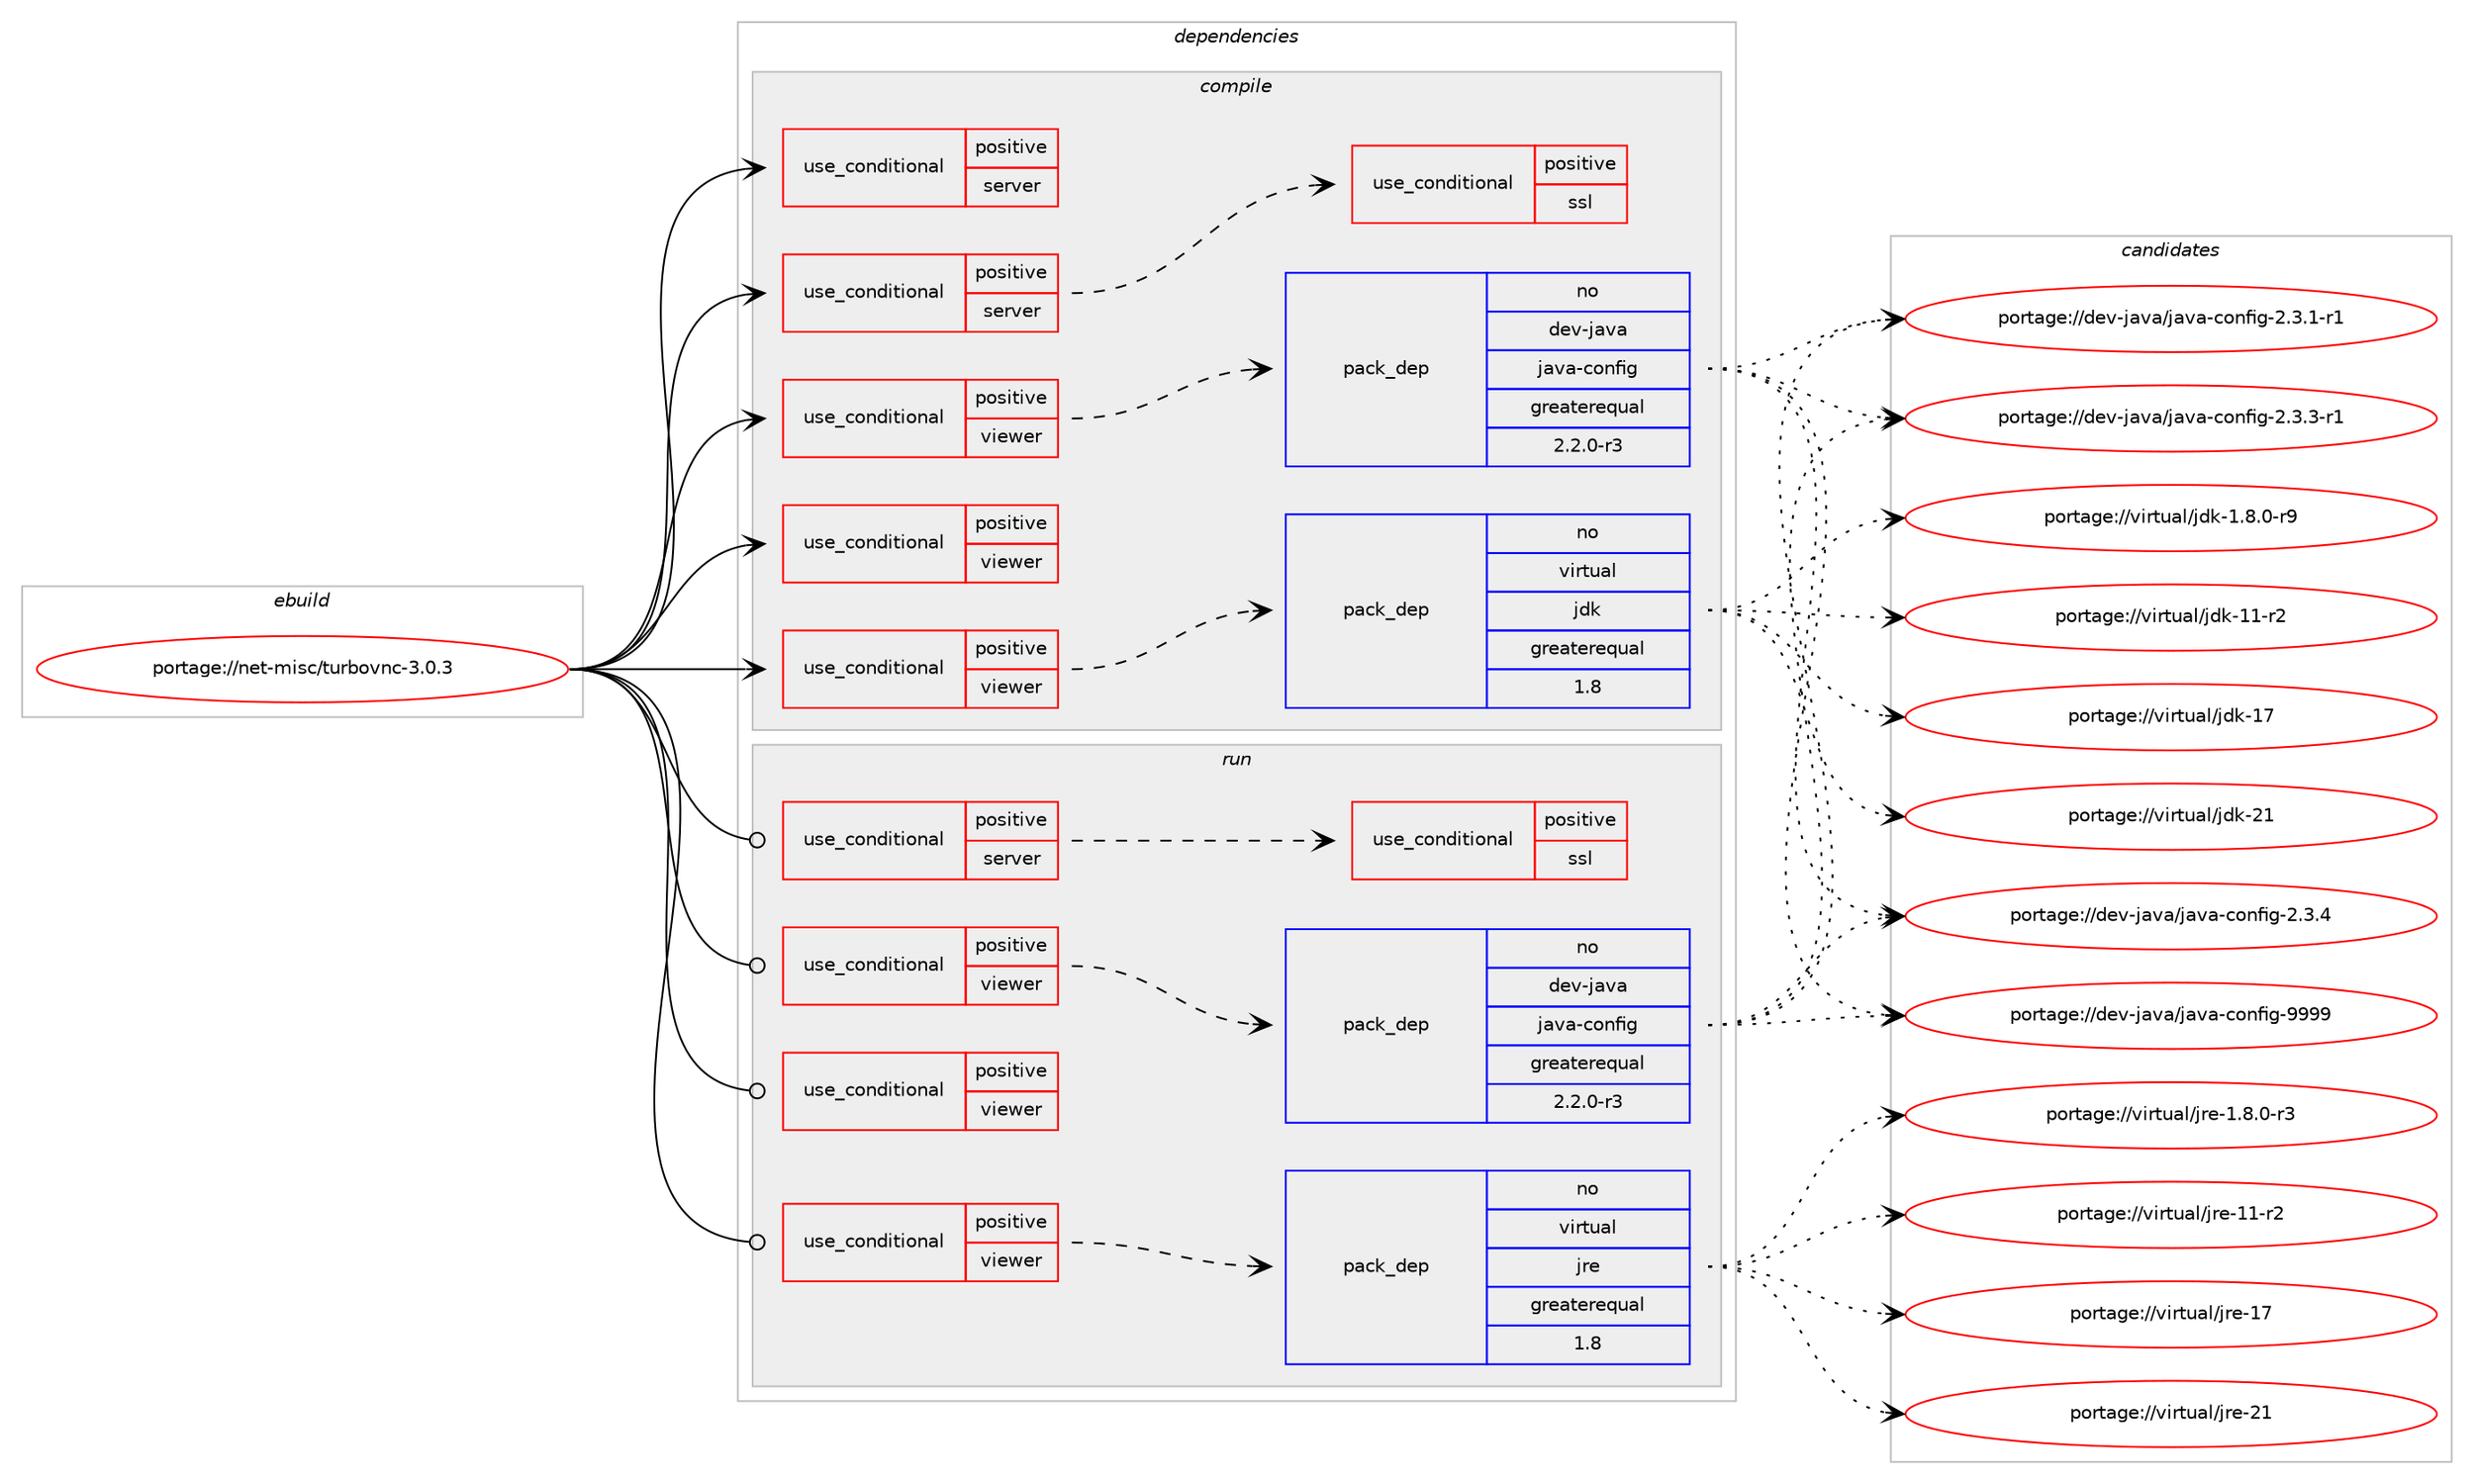 digraph prolog {

# *************
# Graph options
# *************

newrank=true;
concentrate=true;
compound=true;
graph [rankdir=LR,fontname=Helvetica,fontsize=10,ranksep=1.5];#, ranksep=2.5, nodesep=0.2];
edge  [arrowhead=vee];
node  [fontname=Helvetica,fontsize=10];

# **********
# The ebuild
# **********

subgraph cluster_leftcol {
color=gray;
rank=same;
label=<<i>ebuild</i>>;
id [label="portage://net-misc/turbovnc-3.0.3", color=red, width=4, href="../net-misc/turbovnc-3.0.3.svg"];
}

# ****************
# The dependencies
# ****************

subgraph cluster_midcol {
color=gray;
label=<<i>dependencies</i>>;
subgraph cluster_compile {
fillcolor="#eeeeee";
style=filled;
label=<<i>compile</i>>;
subgraph cond96845 {
dependency191247 [label=<<TABLE BORDER="0" CELLBORDER="1" CELLSPACING="0" CELLPADDING="4"><TR><TD ROWSPAN="3" CELLPADDING="10">use_conditional</TD></TR><TR><TD>positive</TD></TR><TR><TD>server</TD></TR></TABLE>>, shape=none, color=red];
# *** BEGIN UNKNOWN DEPENDENCY TYPE (TODO) ***
# dependency191247 -> package_dependency(portage://net-misc/turbovnc-3.0.3,install,no,app-arch,bzip2,none,[,,],[],[])
# *** END UNKNOWN DEPENDENCY TYPE (TODO) ***

# *** BEGIN UNKNOWN DEPENDENCY TYPE (TODO) ***
# dependency191247 -> package_dependency(portage://net-misc/turbovnc-3.0.3,install,no,media-libs,freetype,none,[,,],[],[])
# *** END UNKNOWN DEPENDENCY TYPE (TODO) ***

# *** BEGIN UNKNOWN DEPENDENCY TYPE (TODO) ***
# dependency191247 -> package_dependency(portage://net-misc/turbovnc-3.0.3,install,no,x11-libs,libfontenc,none,[,,],[],[])
# *** END UNKNOWN DEPENDENCY TYPE (TODO) ***

}
id:e -> dependency191247:w [weight=20,style="solid",arrowhead="vee"];
subgraph cond96846 {
dependency191248 [label=<<TABLE BORDER="0" CELLBORDER="1" CELLSPACING="0" CELLPADDING="4"><TR><TD ROWSPAN="3" CELLPADDING="10">use_conditional</TD></TR><TR><TD>positive</TD></TR><TR><TD>server</TD></TR></TABLE>>, shape=none, color=red];
# *** BEGIN UNKNOWN DEPENDENCY TYPE (TODO) ***
# dependency191248 -> package_dependency(portage://net-misc/turbovnc-3.0.3,install,no,media-libs,libjpeg-turbo,none,[,,],any_same_slot,[])
# *** END UNKNOWN DEPENDENCY TYPE (TODO) ***

# *** BEGIN UNKNOWN DEPENDENCY TYPE (TODO) ***
# dependency191248 -> package_dependency(portage://net-misc/turbovnc-3.0.3,install,no,sys-libs,pam,none,[,,],[],[])
# *** END UNKNOWN DEPENDENCY TYPE (TODO) ***

# *** BEGIN UNKNOWN DEPENDENCY TYPE (TODO) ***
# dependency191248 -> package_dependency(portage://net-misc/turbovnc-3.0.3,install,no,sys-libs,zlib,none,[,,],[],[])
# *** END UNKNOWN DEPENDENCY TYPE (TODO) ***

# *** BEGIN UNKNOWN DEPENDENCY TYPE (TODO) ***
# dependency191248 -> package_dependency(portage://net-misc/turbovnc-3.0.3,install,no,virtual,opengl,none,[,,],[],[])
# *** END UNKNOWN DEPENDENCY TYPE (TODO) ***

# *** BEGIN UNKNOWN DEPENDENCY TYPE (TODO) ***
# dependency191248 -> package_dependency(portage://net-misc/turbovnc-3.0.3,install,no,x11-libs,libXau,none,[,,],[],[])
# *** END UNKNOWN DEPENDENCY TYPE (TODO) ***

# *** BEGIN UNKNOWN DEPENDENCY TYPE (TODO) ***
# dependency191248 -> package_dependency(portage://net-misc/turbovnc-3.0.3,install,no,x11-libs,libXdmcp,none,[,,],[],[])
# *** END UNKNOWN DEPENDENCY TYPE (TODO) ***

# *** BEGIN UNKNOWN DEPENDENCY TYPE (TODO) ***
# dependency191248 -> package_dependency(portage://net-misc/turbovnc-3.0.3,install,no,x11-libs,libXfont2,none,[,,],[],[])
# *** END UNKNOWN DEPENDENCY TYPE (TODO) ***

# *** BEGIN UNKNOWN DEPENDENCY TYPE (TODO) ***
# dependency191248 -> package_dependency(portage://net-misc/turbovnc-3.0.3,install,no,x11-libs,pixman,none,[,,],[],[])
# *** END UNKNOWN DEPENDENCY TYPE (TODO) ***

subgraph cond96847 {
dependency191249 [label=<<TABLE BORDER="0" CELLBORDER="1" CELLSPACING="0" CELLPADDING="4"><TR><TD ROWSPAN="3" CELLPADDING="10">use_conditional</TD></TR><TR><TD>positive</TD></TR><TR><TD>ssl</TD></TR></TABLE>>, shape=none, color=red];
# *** BEGIN UNKNOWN DEPENDENCY TYPE (TODO) ***
# dependency191249 -> package_dependency(portage://net-misc/turbovnc-3.0.3,install,no,dev-libs,openssl,none,[,,],any_same_slot,[])
# *** END UNKNOWN DEPENDENCY TYPE (TODO) ***

}
dependency191248:e -> dependency191249:w [weight=20,style="dashed",arrowhead="vee"];
# *** BEGIN UNKNOWN DEPENDENCY TYPE (TODO) ***
# dependency191248 -> package_dependency(portage://net-misc/turbovnc-3.0.3,install,weak,net-misc,tigervnc,none,[,,],[],[use(enable(server),none)])
# *** END UNKNOWN DEPENDENCY TYPE (TODO) ***

}
id:e -> dependency191248:w [weight=20,style="solid",arrowhead="vee"];
subgraph cond96848 {
dependency191250 [label=<<TABLE BORDER="0" CELLBORDER="1" CELLSPACING="0" CELLPADDING="4"><TR><TD ROWSPAN="3" CELLPADDING="10">use_conditional</TD></TR><TR><TD>positive</TD></TR><TR><TD>viewer</TD></TR></TABLE>>, shape=none, color=red];
subgraph pack91739 {
dependency191251 [label=<<TABLE BORDER="0" CELLBORDER="1" CELLSPACING="0" CELLPADDING="4" WIDTH="220"><TR><TD ROWSPAN="6" CELLPADDING="30">pack_dep</TD></TR><TR><TD WIDTH="110">no</TD></TR><TR><TD>dev-java</TD></TR><TR><TD>java-config</TD></TR><TR><TD>greaterequal</TD></TR><TR><TD>2.2.0-r3</TD></TR></TABLE>>, shape=none, color=blue];
}
dependency191250:e -> dependency191251:w [weight=20,style="dashed",arrowhead="vee"];
}
id:e -> dependency191250:w [weight=20,style="solid",arrowhead="vee"];
subgraph cond96849 {
dependency191252 [label=<<TABLE BORDER="0" CELLBORDER="1" CELLSPACING="0" CELLPADDING="4"><TR><TD ROWSPAN="3" CELLPADDING="10">use_conditional</TD></TR><TR><TD>positive</TD></TR><TR><TD>viewer</TD></TR></TABLE>>, shape=none, color=red];
# *** BEGIN UNKNOWN DEPENDENCY TYPE (TODO) ***
# dependency191252 -> package_dependency(portage://net-misc/turbovnc-3.0.3,install,no,media-libs,libjpeg-turbo,none,[,,],any_same_slot,[use(enable(java),none)])
# *** END UNKNOWN DEPENDENCY TYPE (TODO) ***

# *** BEGIN UNKNOWN DEPENDENCY TYPE (TODO) ***
# dependency191252 -> package_dependency(portage://net-misc/turbovnc-3.0.3,install,no,x11-libs,libXi,none,[,,],[],[])
# *** END UNKNOWN DEPENDENCY TYPE (TODO) ***

# *** BEGIN UNKNOWN DEPENDENCY TYPE (TODO) ***
# dependency191252 -> package_dependency(portage://net-misc/turbovnc-3.0.3,install,weak,net-misc,tigervnc,none,[,,],[],[use(enable(viewer),positive)])
# *** END UNKNOWN DEPENDENCY TYPE (TODO) ***

}
id:e -> dependency191252:w [weight=20,style="solid",arrowhead="vee"];
subgraph cond96850 {
dependency191253 [label=<<TABLE BORDER="0" CELLBORDER="1" CELLSPACING="0" CELLPADDING="4"><TR><TD ROWSPAN="3" CELLPADDING="10">use_conditional</TD></TR><TR><TD>positive</TD></TR><TR><TD>viewer</TD></TR></TABLE>>, shape=none, color=red];
subgraph pack91740 {
dependency191254 [label=<<TABLE BORDER="0" CELLBORDER="1" CELLSPACING="0" CELLPADDING="4" WIDTH="220"><TR><TD ROWSPAN="6" CELLPADDING="30">pack_dep</TD></TR><TR><TD WIDTH="110">no</TD></TR><TR><TD>virtual</TD></TR><TR><TD>jdk</TD></TR><TR><TD>greaterequal</TD></TR><TR><TD>1.8</TD></TR></TABLE>>, shape=none, color=blue];
}
dependency191253:e -> dependency191254:w [weight=20,style="dashed",arrowhead="vee"];
}
id:e -> dependency191253:w [weight=20,style="solid",arrowhead="vee"];
# *** BEGIN UNKNOWN DEPENDENCY TYPE (TODO) ***
# id -> package_dependency(portage://net-misc/turbovnc-3.0.3,install,no,x11-apps,xauth,none,[,,],[],[])
# *** END UNKNOWN DEPENDENCY TYPE (TODO) ***

# *** BEGIN UNKNOWN DEPENDENCY TYPE (TODO) ***
# id -> package_dependency(portage://net-misc/turbovnc-3.0.3,install,no,x11-libs,libX11,none,[,,],[],[])
# *** END UNKNOWN DEPENDENCY TYPE (TODO) ***

# *** BEGIN UNKNOWN DEPENDENCY TYPE (TODO) ***
# id -> package_dependency(portage://net-misc/turbovnc-3.0.3,install,no,x11-libs,libXext,none,[,,],[],[])
# *** END UNKNOWN DEPENDENCY TYPE (TODO) ***

# *** BEGIN UNKNOWN DEPENDENCY TYPE (TODO) ***
# id -> package_dependency(portage://net-misc/turbovnc-3.0.3,install,no,x11-libs,xtrans,none,[,,],[],[])
# *** END UNKNOWN DEPENDENCY TYPE (TODO) ***

# *** BEGIN UNKNOWN DEPENDENCY TYPE (TODO) ***
# id -> package_dependency(portage://net-misc/turbovnc-3.0.3,install,no,x11-misc,xkeyboard-config,none,[,,],[],[])
# *** END UNKNOWN DEPENDENCY TYPE (TODO) ***

}
subgraph cluster_compileandrun {
fillcolor="#eeeeee";
style=filled;
label=<<i>compile and run</i>>;
}
subgraph cluster_run {
fillcolor="#eeeeee";
style=filled;
label=<<i>run</i>>;
subgraph cond96851 {
dependency191255 [label=<<TABLE BORDER="0" CELLBORDER="1" CELLSPACING="0" CELLPADDING="4"><TR><TD ROWSPAN="3" CELLPADDING="10">use_conditional</TD></TR><TR><TD>positive</TD></TR><TR><TD>server</TD></TR></TABLE>>, shape=none, color=red];
# *** BEGIN UNKNOWN DEPENDENCY TYPE (TODO) ***
# dependency191255 -> package_dependency(portage://net-misc/turbovnc-3.0.3,run,no,media-libs,libjpeg-turbo,none,[,,],any_same_slot,[])
# *** END UNKNOWN DEPENDENCY TYPE (TODO) ***

# *** BEGIN UNKNOWN DEPENDENCY TYPE (TODO) ***
# dependency191255 -> package_dependency(portage://net-misc/turbovnc-3.0.3,run,no,sys-libs,pam,none,[,,],[],[])
# *** END UNKNOWN DEPENDENCY TYPE (TODO) ***

# *** BEGIN UNKNOWN DEPENDENCY TYPE (TODO) ***
# dependency191255 -> package_dependency(portage://net-misc/turbovnc-3.0.3,run,no,sys-libs,zlib,none,[,,],[],[])
# *** END UNKNOWN DEPENDENCY TYPE (TODO) ***

# *** BEGIN UNKNOWN DEPENDENCY TYPE (TODO) ***
# dependency191255 -> package_dependency(portage://net-misc/turbovnc-3.0.3,run,no,virtual,opengl,none,[,,],[],[])
# *** END UNKNOWN DEPENDENCY TYPE (TODO) ***

# *** BEGIN UNKNOWN DEPENDENCY TYPE (TODO) ***
# dependency191255 -> package_dependency(portage://net-misc/turbovnc-3.0.3,run,no,x11-libs,libXau,none,[,,],[],[])
# *** END UNKNOWN DEPENDENCY TYPE (TODO) ***

# *** BEGIN UNKNOWN DEPENDENCY TYPE (TODO) ***
# dependency191255 -> package_dependency(portage://net-misc/turbovnc-3.0.3,run,no,x11-libs,libXdmcp,none,[,,],[],[])
# *** END UNKNOWN DEPENDENCY TYPE (TODO) ***

# *** BEGIN UNKNOWN DEPENDENCY TYPE (TODO) ***
# dependency191255 -> package_dependency(portage://net-misc/turbovnc-3.0.3,run,no,x11-libs,libXfont2,none,[,,],[],[])
# *** END UNKNOWN DEPENDENCY TYPE (TODO) ***

# *** BEGIN UNKNOWN DEPENDENCY TYPE (TODO) ***
# dependency191255 -> package_dependency(portage://net-misc/turbovnc-3.0.3,run,no,x11-libs,pixman,none,[,,],[],[])
# *** END UNKNOWN DEPENDENCY TYPE (TODO) ***

subgraph cond96852 {
dependency191256 [label=<<TABLE BORDER="0" CELLBORDER="1" CELLSPACING="0" CELLPADDING="4"><TR><TD ROWSPAN="3" CELLPADDING="10">use_conditional</TD></TR><TR><TD>positive</TD></TR><TR><TD>ssl</TD></TR></TABLE>>, shape=none, color=red];
# *** BEGIN UNKNOWN DEPENDENCY TYPE (TODO) ***
# dependency191256 -> package_dependency(portage://net-misc/turbovnc-3.0.3,run,no,dev-libs,openssl,none,[,,],any_same_slot,[])
# *** END UNKNOWN DEPENDENCY TYPE (TODO) ***

}
dependency191255:e -> dependency191256:w [weight=20,style="dashed",arrowhead="vee"];
# *** BEGIN UNKNOWN DEPENDENCY TYPE (TODO) ***
# dependency191255 -> package_dependency(portage://net-misc/turbovnc-3.0.3,run,weak,net-misc,tigervnc,none,[,,],[],[use(enable(server),none)])
# *** END UNKNOWN DEPENDENCY TYPE (TODO) ***

}
id:e -> dependency191255:w [weight=20,style="solid",arrowhead="odot"];
subgraph cond96853 {
dependency191257 [label=<<TABLE BORDER="0" CELLBORDER="1" CELLSPACING="0" CELLPADDING="4"><TR><TD ROWSPAN="3" CELLPADDING="10">use_conditional</TD></TR><TR><TD>positive</TD></TR><TR><TD>viewer</TD></TR></TABLE>>, shape=none, color=red];
subgraph pack91741 {
dependency191258 [label=<<TABLE BORDER="0" CELLBORDER="1" CELLSPACING="0" CELLPADDING="4" WIDTH="220"><TR><TD ROWSPAN="6" CELLPADDING="30">pack_dep</TD></TR><TR><TD WIDTH="110">no</TD></TR><TR><TD>dev-java</TD></TR><TR><TD>java-config</TD></TR><TR><TD>greaterequal</TD></TR><TR><TD>2.2.0-r3</TD></TR></TABLE>>, shape=none, color=blue];
}
dependency191257:e -> dependency191258:w [weight=20,style="dashed",arrowhead="vee"];
}
id:e -> dependency191257:w [weight=20,style="solid",arrowhead="odot"];
subgraph cond96854 {
dependency191259 [label=<<TABLE BORDER="0" CELLBORDER="1" CELLSPACING="0" CELLPADDING="4"><TR><TD ROWSPAN="3" CELLPADDING="10">use_conditional</TD></TR><TR><TD>positive</TD></TR><TR><TD>viewer</TD></TR></TABLE>>, shape=none, color=red];
# *** BEGIN UNKNOWN DEPENDENCY TYPE (TODO) ***
# dependency191259 -> package_dependency(portage://net-misc/turbovnc-3.0.3,run,no,media-libs,libjpeg-turbo,none,[,,],any_same_slot,[use(enable(java),none)])
# *** END UNKNOWN DEPENDENCY TYPE (TODO) ***

# *** BEGIN UNKNOWN DEPENDENCY TYPE (TODO) ***
# dependency191259 -> package_dependency(portage://net-misc/turbovnc-3.0.3,run,no,x11-libs,libXi,none,[,,],[],[])
# *** END UNKNOWN DEPENDENCY TYPE (TODO) ***

# *** BEGIN UNKNOWN DEPENDENCY TYPE (TODO) ***
# dependency191259 -> package_dependency(portage://net-misc/turbovnc-3.0.3,run,weak,net-misc,tigervnc,none,[,,],[],[use(enable(viewer),positive)])
# *** END UNKNOWN DEPENDENCY TYPE (TODO) ***

}
id:e -> dependency191259:w [weight=20,style="solid",arrowhead="odot"];
subgraph cond96855 {
dependency191260 [label=<<TABLE BORDER="0" CELLBORDER="1" CELLSPACING="0" CELLPADDING="4"><TR><TD ROWSPAN="3" CELLPADDING="10">use_conditional</TD></TR><TR><TD>positive</TD></TR><TR><TD>viewer</TD></TR></TABLE>>, shape=none, color=red];
subgraph pack91742 {
dependency191261 [label=<<TABLE BORDER="0" CELLBORDER="1" CELLSPACING="0" CELLPADDING="4" WIDTH="220"><TR><TD ROWSPAN="6" CELLPADDING="30">pack_dep</TD></TR><TR><TD WIDTH="110">no</TD></TR><TR><TD>virtual</TD></TR><TR><TD>jre</TD></TR><TR><TD>greaterequal</TD></TR><TR><TD>1.8</TD></TR></TABLE>>, shape=none, color=blue];
}
dependency191260:e -> dependency191261:w [weight=20,style="dashed",arrowhead="vee"];
}
id:e -> dependency191260:w [weight=20,style="solid",arrowhead="odot"];
# *** BEGIN UNKNOWN DEPENDENCY TYPE (TODO) ***
# id -> package_dependency(portage://net-misc/turbovnc-3.0.3,run,no,x11-apps,xauth,none,[,,],[],[])
# *** END UNKNOWN DEPENDENCY TYPE (TODO) ***

# *** BEGIN UNKNOWN DEPENDENCY TYPE (TODO) ***
# id -> package_dependency(portage://net-misc/turbovnc-3.0.3,run,no,x11-apps,xkbcomp,none,[,,],[],[])
# *** END UNKNOWN DEPENDENCY TYPE (TODO) ***

# *** BEGIN UNKNOWN DEPENDENCY TYPE (TODO) ***
# id -> package_dependency(portage://net-misc/turbovnc-3.0.3,run,no,x11-libs,libX11,none,[,,],[],[])
# *** END UNKNOWN DEPENDENCY TYPE (TODO) ***

# *** BEGIN UNKNOWN DEPENDENCY TYPE (TODO) ***
# id -> package_dependency(portage://net-misc/turbovnc-3.0.3,run,no,x11-libs,libXext,none,[,,],[],[])
# *** END UNKNOWN DEPENDENCY TYPE (TODO) ***

# *** BEGIN UNKNOWN DEPENDENCY TYPE (TODO) ***
# id -> package_dependency(portage://net-misc/turbovnc-3.0.3,run,no,x11-misc,xkeyboard-config,none,[,,],[],[])
# *** END UNKNOWN DEPENDENCY TYPE (TODO) ***

}
}

# **************
# The candidates
# **************

subgraph cluster_choices {
rank=same;
color=gray;
label=<<i>candidates</i>>;

subgraph choice91739 {
color=black;
nodesep=1;
choice10010111845106971189747106971189745991111101021051034550465146494511449 [label="portage://dev-java/java-config-2.3.1-r1", color=red, width=4,href="../dev-java/java-config-2.3.1-r1.svg"];
choice10010111845106971189747106971189745991111101021051034550465146514511449 [label="portage://dev-java/java-config-2.3.3-r1", color=red, width=4,href="../dev-java/java-config-2.3.3-r1.svg"];
choice1001011184510697118974710697118974599111110102105103455046514652 [label="portage://dev-java/java-config-2.3.4", color=red, width=4,href="../dev-java/java-config-2.3.4.svg"];
choice10010111845106971189747106971189745991111101021051034557575757 [label="portage://dev-java/java-config-9999", color=red, width=4,href="../dev-java/java-config-9999.svg"];
dependency191251:e -> choice10010111845106971189747106971189745991111101021051034550465146494511449:w [style=dotted,weight="100"];
dependency191251:e -> choice10010111845106971189747106971189745991111101021051034550465146514511449:w [style=dotted,weight="100"];
dependency191251:e -> choice1001011184510697118974710697118974599111110102105103455046514652:w [style=dotted,weight="100"];
dependency191251:e -> choice10010111845106971189747106971189745991111101021051034557575757:w [style=dotted,weight="100"];
}
subgraph choice91740 {
color=black;
nodesep=1;
choice11810511411611797108471061001074549465646484511457 [label="portage://virtual/jdk-1.8.0-r9", color=red, width=4,href="../virtual/jdk-1.8.0-r9.svg"];
choice11810511411611797108471061001074549494511450 [label="portage://virtual/jdk-11-r2", color=red, width=4,href="../virtual/jdk-11-r2.svg"];
choice1181051141161179710847106100107454955 [label="portage://virtual/jdk-17", color=red, width=4,href="../virtual/jdk-17.svg"];
choice1181051141161179710847106100107455049 [label="portage://virtual/jdk-21", color=red, width=4,href="../virtual/jdk-21.svg"];
dependency191254:e -> choice11810511411611797108471061001074549465646484511457:w [style=dotted,weight="100"];
dependency191254:e -> choice11810511411611797108471061001074549494511450:w [style=dotted,weight="100"];
dependency191254:e -> choice1181051141161179710847106100107454955:w [style=dotted,weight="100"];
dependency191254:e -> choice1181051141161179710847106100107455049:w [style=dotted,weight="100"];
}
subgraph choice91741 {
color=black;
nodesep=1;
choice10010111845106971189747106971189745991111101021051034550465146494511449 [label="portage://dev-java/java-config-2.3.1-r1", color=red, width=4,href="../dev-java/java-config-2.3.1-r1.svg"];
choice10010111845106971189747106971189745991111101021051034550465146514511449 [label="portage://dev-java/java-config-2.3.3-r1", color=red, width=4,href="../dev-java/java-config-2.3.3-r1.svg"];
choice1001011184510697118974710697118974599111110102105103455046514652 [label="portage://dev-java/java-config-2.3.4", color=red, width=4,href="../dev-java/java-config-2.3.4.svg"];
choice10010111845106971189747106971189745991111101021051034557575757 [label="portage://dev-java/java-config-9999", color=red, width=4,href="../dev-java/java-config-9999.svg"];
dependency191258:e -> choice10010111845106971189747106971189745991111101021051034550465146494511449:w [style=dotted,weight="100"];
dependency191258:e -> choice10010111845106971189747106971189745991111101021051034550465146514511449:w [style=dotted,weight="100"];
dependency191258:e -> choice1001011184510697118974710697118974599111110102105103455046514652:w [style=dotted,weight="100"];
dependency191258:e -> choice10010111845106971189747106971189745991111101021051034557575757:w [style=dotted,weight="100"];
}
subgraph choice91742 {
color=black;
nodesep=1;
choice11810511411611797108471061141014549465646484511451 [label="portage://virtual/jre-1.8.0-r3", color=red, width=4,href="../virtual/jre-1.8.0-r3.svg"];
choice11810511411611797108471061141014549494511450 [label="portage://virtual/jre-11-r2", color=red, width=4,href="../virtual/jre-11-r2.svg"];
choice1181051141161179710847106114101454955 [label="portage://virtual/jre-17", color=red, width=4,href="../virtual/jre-17.svg"];
choice1181051141161179710847106114101455049 [label="portage://virtual/jre-21", color=red, width=4,href="../virtual/jre-21.svg"];
dependency191261:e -> choice11810511411611797108471061141014549465646484511451:w [style=dotted,weight="100"];
dependency191261:e -> choice11810511411611797108471061141014549494511450:w [style=dotted,weight="100"];
dependency191261:e -> choice1181051141161179710847106114101454955:w [style=dotted,weight="100"];
dependency191261:e -> choice1181051141161179710847106114101455049:w [style=dotted,weight="100"];
}
}

}
